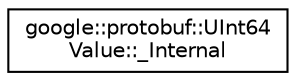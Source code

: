 digraph "类继承关系图"
{
 // LATEX_PDF_SIZE
  edge [fontname="Helvetica",fontsize="10",labelfontname="Helvetica",labelfontsize="10"];
  node [fontname="Helvetica",fontsize="10",shape=record];
  rankdir="LR";
  Node0 [label="google::protobuf::UInt64\lValue::_Internal",height=0.2,width=0.4,color="black", fillcolor="white", style="filled",URL="$classUInt64Value_1_1__Internal.html",tooltip=" "];
}
